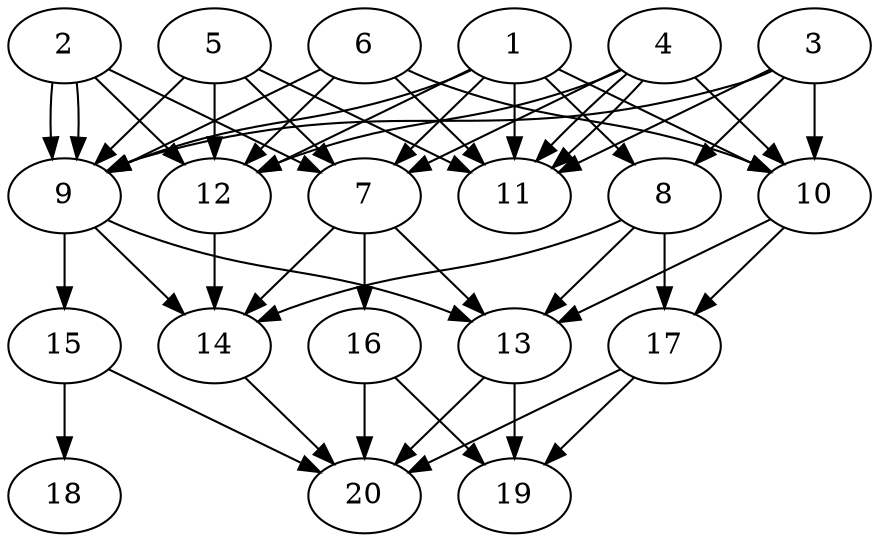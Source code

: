 // DAG automatically generated by daggen at Thu Oct  3 13:58:42 2019
// ./daggen --dot -n 20 --ccr 0.3 --fat 0.7 --regular 0.5 --density 0.9 --mindata 5242880 --maxdata 52428800 
digraph G {
  1 [size="39833600", alpha="0.14", expect_size="11950080"] 
  1 -> 7 [size ="11950080"]
  1 -> 8 [size ="11950080"]
  1 -> 9 [size ="11950080"]
  1 -> 10 [size ="11950080"]
  1 -> 11 [size ="11950080"]
  1 -> 12 [size ="11950080"]
  2 [size="155054080", alpha="0.12", expect_size="46516224"] 
  2 -> 7 [size ="46516224"]
  2 -> 9 [size ="46516224"]
  2 -> 9 [size ="46516224"]
  2 -> 12 [size ="46516224"]
  3 [size="87152640", alpha="0.06", expect_size="26145792"] 
  3 -> 8 [size ="26145792"]
  3 -> 9 [size ="26145792"]
  3 -> 10 [size ="26145792"]
  3 -> 11 [size ="26145792"]
  4 [size="64341333", alpha="0.16", expect_size="19302400"] 
  4 -> 7 [size ="19302400"]
  4 -> 10 [size ="19302400"]
  4 -> 11 [size ="19302400"]
  4 -> 11 [size ="19302400"]
  4 -> 12 [size ="19302400"]
  5 [size="27333973", alpha="0.05", expect_size="8200192"] 
  5 -> 7 [size ="8200192"]
  5 -> 9 [size ="8200192"]
  5 -> 11 [size ="8200192"]
  5 -> 12 [size ="8200192"]
  6 [size="56313173", alpha="0.03", expect_size="16893952"] 
  6 -> 9 [size ="16893952"]
  6 -> 10 [size ="16893952"]
  6 -> 11 [size ="16893952"]
  6 -> 12 [size ="16893952"]
  7 [size="115305813", alpha="0.17", expect_size="34591744"] 
  7 -> 13 [size ="34591744"]
  7 -> 14 [size ="34591744"]
  7 -> 16 [size ="34591744"]
  8 [size="142892373", alpha="0.14", expect_size="42867712"] 
  8 -> 13 [size ="42867712"]
  8 -> 14 [size ="42867712"]
  8 -> 17 [size ="42867712"]
  9 [size="63839573", alpha="0.00", expect_size="19151872"] 
  9 -> 13 [size ="19151872"]
  9 -> 14 [size ="19151872"]
  9 -> 15 [size ="19151872"]
  10 [size="114196480", alpha="0.04", expect_size="34258944"] 
  10 -> 13 [size ="34258944"]
  10 -> 17 [size ="34258944"]
  11 [size="164597760", alpha="0.06", expect_size="49379328"] 
  12 [size="116538027", alpha="0.17", expect_size="34961408"] 
  12 -> 14 [size ="34961408"]
  13 [size="54254933", alpha="0.11", expect_size="16276480"] 
  13 -> 19 [size ="16276480"]
  13 -> 20 [size ="16276480"]
  14 [size="99689813", alpha="0.09", expect_size="29906944"] 
  14 -> 20 [size ="29906944"]
  15 [size="66304000", alpha="0.10", expect_size="19891200"] 
  15 -> 18 [size ="19891200"]
  15 -> 20 [size ="19891200"]
  16 [size="106277547", alpha="0.15", expect_size="31883264"] 
  16 -> 19 [size ="31883264"]
  16 -> 20 [size ="31883264"]
  17 [size="131563520", alpha="0.08", expect_size="39469056"] 
  17 -> 19 [size ="39469056"]
  17 -> 20 [size ="39469056"]
  18 [size="109390507", alpha="0.20", expect_size="32817152"] 
  19 [size="58572800", alpha="0.00", expect_size="17571840"] 
  20 [size="59313493", alpha="0.08", expect_size="17794048"] 
}
